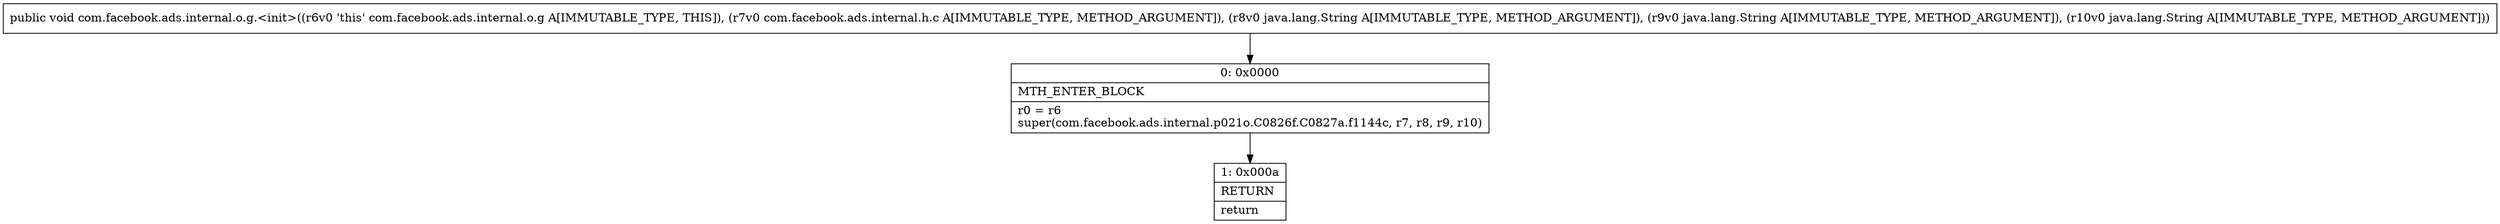 digraph "CFG forcom.facebook.ads.internal.o.g.\<init\>(Lcom\/facebook\/ads\/internal\/h\/c;Ljava\/lang\/String;Ljava\/lang\/String;Ljava\/lang\/String;)V" {
Node_0 [shape=record,label="{0\:\ 0x0000|MTH_ENTER_BLOCK\l|r0 = r6\lsuper(com.facebook.ads.internal.p021o.C0826f.C0827a.f1144c, r7, r8, r9, r10)\l}"];
Node_1 [shape=record,label="{1\:\ 0x000a|RETURN\l|return\l}"];
MethodNode[shape=record,label="{public void com.facebook.ads.internal.o.g.\<init\>((r6v0 'this' com.facebook.ads.internal.o.g A[IMMUTABLE_TYPE, THIS]), (r7v0 com.facebook.ads.internal.h.c A[IMMUTABLE_TYPE, METHOD_ARGUMENT]), (r8v0 java.lang.String A[IMMUTABLE_TYPE, METHOD_ARGUMENT]), (r9v0 java.lang.String A[IMMUTABLE_TYPE, METHOD_ARGUMENT]), (r10v0 java.lang.String A[IMMUTABLE_TYPE, METHOD_ARGUMENT])) }"];
MethodNode -> Node_0;
Node_0 -> Node_1;
}

